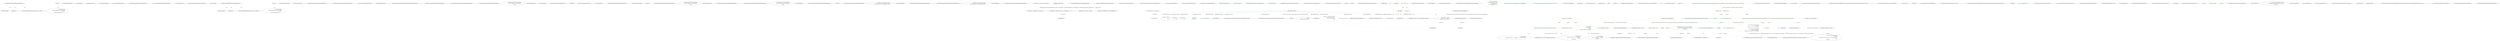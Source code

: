 digraph  {
n0 [cluster="HangFire.Tests.DequeuedJobsWatcherSteps.ItWasCheckedAAgo(string)", label="Entry HangFire.Tests.DequeuedJobsWatcherSteps.ItWasCheckedAAgo(string)", span="13-13"];
n1 [cluster="HangFire.Tests.DequeuedJobsWatcherSteps.ItWasCheckedAAgo(string)", label="DateTime time", span="15-15"];
n2 [cluster="HangFire.Tests.DequeuedJobsWatcherSteps.ItWasCheckedAAgo(string)", label="timeAgo.Equals(''millisecond'')", span="16-16"];
n4 [cluster="HangFire.Tests.DequeuedJobsWatcherSteps.ItWasCheckedAAgo(string)", label="timeAgo.Equals(''day'')", span="17-17"];
n6 [cluster="HangFire.Tests.DequeuedJobsWatcherSteps.ItWasCheckedAAgo(string)", label="throw new InvalidOperationException(String.Format(''Unknown period '{0}'.'', timeAgo));", span="18-18"];
n7 [cluster="HangFire.Tests.DequeuedJobsWatcherSteps.ItWasCheckedAAgo(string)", label="Redis.Client.SetEntryInHash(\r\n                String.Format(''hangfire:job:{0}'', JobSteps.DefaultJobId),\r\n                ''Checked'',\r\n                JobHelper.ToStringTimestamp(time))", span="20-23"];
n3 [cluster="HangFire.Tests.DequeuedJobsWatcherSteps.ItWasCheckedAAgo(string)", label="time = DateTime.UtcNow.AddMilliseconds(-1)", span="16-16"];
n9 [cluster="string.Equals(string)", label="Entry string.Equals(string)", span="0-0"];
n5 [cluster="HangFire.Tests.DequeuedJobsWatcherSteps.ItWasCheckedAAgo(string)", label="time = DateTime.UtcNow.AddDays(-1)", span="17-17"];
n11 [cluster="System.DateTime.AddDays(double)", label="Entry System.DateTime.AddDays(double)", span="0-0"];
n10 [cluster="System.DateTime.AddMilliseconds(double)", label="Entry System.DateTime.AddMilliseconds(double)", span="0-0"];
n8 [cluster="HangFire.Tests.DequeuedJobsWatcherSteps.ItWasCheckedAAgo(string)", label="Exit HangFire.Tests.DequeuedJobsWatcherSteps.ItWasCheckedAAgo(string)", span="13-13"];
n12 [cluster="System.InvalidOperationException.InvalidOperationException(string)", label="Entry System.InvalidOperationException.InvalidOperationException(string)", span="0-0"];
n13 [cluster="string.Format(string, object)", label="Entry string.Format(string, object)", span="0-0"];
n14 [cluster="HangFire.Common.JobHelper.ToStringTimestamp(System.DateTime)", label="Entry HangFire.Common.JobHelper.ToStringTimestamp(System.DateTime)", span="46-46"];
n15 [cluster="Unk.SetEntryInHash", label="Entry Unk.SetEntryInHash", span=""];
n16 [cluster="HangFire.Tests.DequeuedJobsWatcherSteps.GivenItWasFetchedAAgo(string)", label="Entry HangFire.Tests.DequeuedJobsWatcherSteps.GivenItWasFetchedAAgo(string)", span="27-27"];
n17 [cluster="HangFire.Tests.DequeuedJobsWatcherSteps.GivenItWasFetchedAAgo(string)", label="DateTime time", span="29-29"];
n18 [cluster="HangFire.Tests.DequeuedJobsWatcherSteps.GivenItWasFetchedAAgo(string)", label="timeAgo.Equals(''millisecond'')", span="30-30"];
n20 [cluster="HangFire.Tests.DequeuedJobsWatcherSteps.GivenItWasFetchedAAgo(string)", label="timeAgo.Equals(''day'')", span="31-31"];
n22 [cluster="HangFire.Tests.DequeuedJobsWatcherSteps.GivenItWasFetchedAAgo(string)", label="throw new InvalidOperationException(String.Format(''Unknown period '{0}'.'', timeAgo));", span="32-32"];
n23 [cluster="HangFire.Tests.DequeuedJobsWatcherSteps.GivenItWasFetchedAAgo(string)", label="Redis.Client.SetEntryInHash(\r\n                String.Format(''hangfire:job:{0}'', JobSteps.DefaultJobId),\r\n                ''Fetched'',\r\n                JobHelper.ToStringTimestamp(time))", span="34-37"];
n19 [cluster="HangFire.Tests.DequeuedJobsWatcherSteps.GivenItWasFetchedAAgo(string)", label="time = DateTime.UtcNow.AddMilliseconds(-1)", span="30-30"];
n21 [cluster="HangFire.Tests.DequeuedJobsWatcherSteps.GivenItWasFetchedAAgo(string)", label="time = DateTime.UtcNow.AddDays(-1)", span="31-31"];
n24 [cluster="HangFire.Tests.DequeuedJobsWatcherSteps.GivenItWasFetchedAAgo(string)", label="Exit HangFire.Tests.DequeuedJobsWatcherSteps.GivenItWasFetchedAAgo(string)", span="27-27"];
n25 [cluster="HangFire.Tests.DequeuedJobsWatcherSteps.WhenTimedOutJobsHandlerRuns()", label="Entry HangFire.Tests.DequeuedJobsWatcherSteps.WhenTimedOutJobsHandlerRuns()", span="41-41"];
n26 [cluster="HangFire.Tests.DequeuedJobsWatcherSteps.WhenTimedOutJobsHandlerRuns()", label="var watcher = new DequeuedJobsWatcher(Redis.Storage)", span="43-43"];
n27 [cluster="HangFire.Tests.DequeuedJobsWatcherSteps.WhenTimedOutJobsHandlerRuns()", label="watcher.FindAndRequeueTimedOutJobs()", span="44-44"];
n29 [cluster="HangFire.Redis.Components.DequeuedJobsWatcher.DequeuedJobsWatcher(HangFire.Redis.RedisStorage)", label="Entry HangFire.Redis.Components.DequeuedJobsWatcher.DequeuedJobsWatcher(HangFire.Redis.RedisStorage)", span="39-39"];
n28 [cluster="HangFire.Tests.DequeuedJobsWatcherSteps.WhenTimedOutJobsHandlerRuns()", label="Exit HangFire.Tests.DequeuedJobsWatcherSteps.WhenTimedOutJobsHandlerRuns()", span="41-41"];
n30 [cluster="HangFire.Redis.Components.DequeuedJobsWatcher.FindAndRequeueTimedOutJobs()", label="Entry HangFire.Redis.Components.DequeuedJobsWatcher.FindAndRequeueTimedOutJobs()", span="44-44"];
n31 [cluster="HangFire.Tests.DequeuedJobsWatcherSteps.ThenItMarksTheJobAsChecked()", label="Entry HangFire.Tests.DequeuedJobsWatcherSteps.ThenItMarksTheJobAsChecked()", span="48-48"];
n32 [cluster="HangFire.Tests.DequeuedJobsWatcherSteps.ThenItMarksTheJobAsChecked()", label="var checkedTimestamp = Redis.Client.GetValueFromHash(\r\n                String.Format(''hangfire:job:{0}'', JobSteps.DefaultJobId),\r\n                ''Checked'')", span="50-52"];
n33 [cluster="HangFire.Tests.DequeuedJobsWatcherSteps.ThenItMarksTheJobAsChecked()", label="Assert.IsNotNull(checkedTimestamp)", span="54-54"];
n37 [cluster="Unk.GetValueFromHash", label="Entry Unk.GetValueFromHash", span=""];
n34 [cluster="HangFire.Tests.DequeuedJobsWatcherSteps.ThenItMarksTheJobAsChecked()", label="var date = JobHelper.FromStringTimestamp(checkedTimestamp)", span="55-55"];
n38 [cluster="Unk.IsNotNull", label="Entry Unk.IsNotNull", span=""];
n35 [cluster="HangFire.Tests.DequeuedJobsWatcherSteps.ThenItMarksTheJobAsChecked()", label="Assert.IsTrue(date > DateTime.UtcNow.AddMinutes(-1))", span="57-57"];
n39 [cluster="Unk.FromStringTimestamp", label="Entry Unk.FromStringTimestamp", span=""];
n36 [cluster="HangFire.Tests.DequeuedJobsWatcherSteps.ThenItMarksTheJobAsChecked()", label="Exit HangFire.Tests.DequeuedJobsWatcherSteps.ThenItMarksTheJobAsChecked()", span="48-48"];
n40 [cluster="System.DateTime.AddMinutes(double)", label="Entry System.DateTime.AddMinutes(double)", span="0-0"];
n41 [cluster="Unk.IsTrue", label="Entry Unk.IsTrue", span=""];
n42 [cluster="HangFire.Tests.DequeuedJobsWatcherSteps.ThenTheJobHasTheCheckedFlagSet()", label="Entry HangFire.Tests.DequeuedJobsWatcherSteps.ThenTheJobHasTheCheckedFlagSet()", span="61-61"];
n43 [cluster="HangFire.Tests.DequeuedJobsWatcherSteps.ThenTheJobHasTheCheckedFlagSet()", label="var checkedTimestamp = Redis.Client.GetValueFromHash(\r\n                String.Format(''hangfire:job:{0}'', JobSteps.DefaultJobId),\r\n                ''Checked'')", span="63-65"];
n44 [cluster="HangFire.Tests.DequeuedJobsWatcherSteps.ThenTheJobHasTheCheckedFlagSet()", label="Assert.IsNotNull(checkedTimestamp)", span="67-67"];
n45 [cluster="HangFire.Tests.DequeuedJobsWatcherSteps.ThenTheJobHasTheCheckedFlagSet()", label="Exit HangFire.Tests.DequeuedJobsWatcherSteps.ThenTheJobHasTheCheckedFlagSet()", span="61-61"];
n46 [cluster="HangFire.Tests.DequeuedJobsWatcherSteps.ThenTheJobDoesNotHaveTheCheckedFlagSet()", label="Entry HangFire.Tests.DequeuedJobsWatcherSteps.ThenTheJobDoesNotHaveTheCheckedFlagSet()", span="71-71"];
n47 [cluster="HangFire.Tests.DequeuedJobsWatcherSteps.ThenTheJobDoesNotHaveTheCheckedFlagSet()", label="var checkedTimestamp = Redis.Client.GetValueFromHash(\r\n                String.Format(''hangfire:job:{0}'', JobSteps.DefaultJobId),\r\n                ''Checked'')", span="73-75"];
n48 [cluster="HangFire.Tests.DequeuedJobsWatcherSteps.ThenTheJobDoesNotHaveTheCheckedFlagSet()", label="Assert.IsNull(checkedTimestamp)", span="77-77"];
n49 [cluster="HangFire.Tests.DequeuedJobsWatcherSteps.ThenTheJobDoesNotHaveTheCheckedFlagSet()", label="Exit HangFire.Tests.DequeuedJobsWatcherSteps.ThenTheJobDoesNotHaveTheCheckedFlagSet()", span="71-71"];
n50 [cluster="Unk.IsNull", label="Entry Unk.IsNull", span=""];
n51 [cluster="HangFire.Tests.DequeuedJobsWatcherSteps.ThenTheJobHasTheFetchedFlagSet()", label="Entry HangFire.Tests.DequeuedJobsWatcherSteps.ThenTheJobHasTheFetchedFlagSet()", span="81-81"];
n52 [cluster="HangFire.Tests.DequeuedJobsWatcherSteps.ThenTheJobHasTheFetchedFlagSet()", label="var fetchedTimestamp = Redis.Client.GetValueFromHash(\r\n                String.Format(''hangfire:job:{0}'', JobSteps.DefaultJobId), ''Fetched'')", span="83-84"];
n53 [cluster="HangFire.Tests.DequeuedJobsWatcherSteps.ThenTheJobHasTheFetchedFlagSet()", label="Assert.IsNotNull(fetchedTimestamp)", span="86-86"];
n54 [cluster="HangFire.Tests.DequeuedJobsWatcherSteps.ThenTheJobHasTheFetchedFlagSet()", label="Exit HangFire.Tests.DequeuedJobsWatcherSteps.ThenTheJobHasTheFetchedFlagSet()", span="81-81"];
n55 [cluster="HangFire.Tests.DequeuedJobsWatcherSteps.ThenTheJobDoesNotHaveTheFetchedFlagSet()", label="Entry HangFire.Tests.DequeuedJobsWatcherSteps.ThenTheJobDoesNotHaveTheFetchedFlagSet()", span="90-90"];
n56 [cluster="HangFire.Tests.DequeuedJobsWatcherSteps.ThenTheJobDoesNotHaveTheFetchedFlagSet()", label="var fetchedTimestamp = Redis.Client.GetValueFromHash(\r\n                String.Format(''hangfire:job:{0}'', JobSteps.DefaultJobId), ''Fetched'')", span="92-93"];
n57 [cluster="HangFire.Tests.DequeuedJobsWatcherSteps.ThenTheJobDoesNotHaveTheFetchedFlagSet()", label="Assert.IsNull(fetchedTimestamp)", span="95-95"];
n58 [cluster="HangFire.Tests.DequeuedJobsWatcherSteps.ThenTheJobDoesNotHaveTheFetchedFlagSet()", label="Exit HangFire.Tests.DequeuedJobsWatcherSteps.ThenTheJobDoesNotHaveTheFetchedFlagSet()", span="90-90"];
d4 [cluster="Hangfire.BackgroundJobServerOptions.BackgroundJobServerOptions()", color=green, community=0, label="SchedulePollingInterval = DelayedJobScheduler.DefaultPollingDelay", prediction=0, span="39-39"];
d25 [label="Hangfire.BackgroundJobServerOptions", span=""];
d3 [cluster="Hangfire.BackgroundJobServerOptions.BackgroundJobServerOptions()", label="ShutdownTimeout = BackgroundProcessingServer.DefaultShutdownTimeout", span="38-38"];
d5 [cluster="Hangfire.BackgroundJobServerOptions.BackgroundJobServerOptions()", label="HeartbeatInterval = ServerHeartbeat.DefaultHeartbeatInterval", span="40-40"];
d1 [cluster="Hangfire.BackgroundJobServerOptions.BackgroundJobServerOptions()", label="WorkerCount = Math.Min(Environment.ProcessorCount * 5, MaxDefaultWorkerCount)", span="36-36"];
d2 [cluster="Hangfire.BackgroundJobServerOptions.BackgroundJobServerOptions()", label="Queues = new[] { EnqueuedState.DefaultQueue }", span="37-37"];
d6 [cluster="Hangfire.BackgroundJobServerOptions.BackgroundJobServerOptions()", label="ServerTimeout = ServerWatchdog.DefaultServerTimeout", span="41-41"];
d7 [cluster="Hangfire.BackgroundJobServerOptions.BackgroundJobServerOptions()", label="ServerCheckInterval = ServerWatchdog.DefaultCheckInterval", span="42-42"];
d8 [cluster="Hangfire.BackgroundJobServerOptions.BackgroundJobServerOptions()", label="FilterProvider = JobFilterProviders.Providers", span="44-44"];
d9 [cluster="Hangfire.BackgroundJobServerOptions.BackgroundJobServerOptions()", label="Activator = JobActivator.Current", span="45-45"];
d14 [cluster="Hangfire.BackgroundJobServerOptions.WriteToLog(Hangfire.Logging.ILog)", label="logger.InfoFormat(''    Worker count: {0}.'', WorkerCount)", span="89-89"];
d15 [cluster="Hangfire.BackgroundJobServerOptions.WriteToLog(Hangfire.Logging.ILog)", label="logger.InfoFormat(''    Listening queues: {0}.'', String.Join('', '', Queues.Select(x => ''''' + x + ''''')))", span="90-90"];
d16 [cluster="Hangfire.BackgroundJobServerOptions.WriteToLog(Hangfire.Logging.ILog)", label="logger.InfoFormat(''    Shutdown timeout: {0}.'', ShutdownTimeout)", span="91-91"];
d17 [cluster="Hangfire.BackgroundJobServerOptions.WriteToLog(Hangfire.Logging.ILog)", label="logger.InfoFormat(''    Schedule polling interval: {0}.'', SchedulePollingInterval)", span="92-92"];
d0 [cluster="Hangfire.BackgroundJobServerOptions.BackgroundJobServerOptions()", label="Entry Hangfire.BackgroundJobServerOptions.BackgroundJobServerOptions()", span="34-34"];
d11 [cluster="System.Math.Min(int, int)", label="Entry System.Math.Min(int, int)", span="0-0"];
d10 [cluster="Hangfire.BackgroundJobServerOptions.BackgroundJobServerOptions()", label="Exit Hangfire.BackgroundJobServerOptions.BackgroundJobServerOptions()", span="34-34"];
d12 [cluster="Hangfire.BackgroundJobServerOptions.WriteToLog(Hangfire.Logging.ILog)", label="Entry Hangfire.BackgroundJobServerOptions.WriteToLog(Hangfire.Logging.ILog)", span="86-86"];
d13 [cluster="Hangfire.BackgroundJobServerOptions.WriteToLog(Hangfire.Logging.ILog)", label="logger.InfoFormat(''Using the following options for Hangfire Server:'')", span="88-88"];
d19 [cluster="Hangfire.Logging.ILog.InfoFormat(string, params object[])", label="Entry Hangfire.Logging.ILog.InfoFormat(string, params object[])", span="210-210"];
d20 [cluster="Unk.Select", label="Entry Unk.Select", span=""];
d21 [cluster="Unk.Join", label="Entry Unk.Join", span=""];
d22 [cluster="lambda expression", label="Entry lambda expression", span="90-90"];
d18 [cluster="Hangfire.BackgroundJobServerOptions.WriteToLog(Hangfire.Logging.ILog)", label="Exit Hangfire.BackgroundJobServerOptions.WriteToLog(Hangfire.Logging.ILog)", span="86-86"];
d24 [cluster="lambda expression", label="Exit lambda expression", span="90-90"];
d23 [cluster="lambda expression", label="''''' + x + '''''", span="90-90"];
m0_36 [cluster="Unk.Unapply", file="DelayedJobScheduler.cs", label="Entry Unk.Unapply", span=""];
m0_24 [cluster="HangFire.Web.Pages.ServersPage.Execute()", file="DelayedJobScheduler.cs", label="Write(JobHelper.ToStringTimestamp(server.Heartbeat.Value))", span="198-198"];
m0_18 [cluster="HangFire.Web.Pages.ServersPage.Execute()", file="DelayedJobScheduler.cs", label="Write(JobHelper.ToStringTimestamp(server.StartedAt))", span="167-167"];
m0_8 [cluster="HangFire.Web.Pages.ServersPage.Execute()", color=green, community=0, file="DelayedJobScheduler.cs", label="WriteLiteral(''    <div class=\''alert alert-warning\''>\r\n        There are no active servers. Backg'' +\r\n''round tasks will not be processed.\r\n    </div>\r\n'')", prediction=1, span="97-98"];
m0_31 [cluster="HangFire.Web.RazorPage.WriteLiteral(string)", file="DelayedJobScheduler.cs", label="Entry HangFire.Web.RazorPage.WriteLiteral(string)", span="69-69"];
m0_33 [cluster="HangFire.JobStorage.GetMonitoringApi()", file="DelayedJobScheduler.cs", label="Entry HangFire.JobStorage.GetMonitoringApi()", span="54-54"];
m0_34 [cluster="HangFire.Storage.IMonitoringApi.Servers()", file="DelayedJobScheduler.cs", label="Entry HangFire.Storage.IMonitoringApi.Servers()", span="25-25"];
m0_35 [cluster="string.ToUpperInvariant()", file="DelayedJobScheduler.cs", label="Entry string.ToUpperInvariant()", span="0-0"];
m0_29 [cluster="HangFire.Web.Pages.ServersPage.Execute()", file="DelayedJobScheduler.cs", label="WriteLiteral(''        </tbody>\r\n    </table>\r\n'')", span="233-233"];
m0_7 [cluster="HangFire.Web.Pages.ServersPage.Execute()", color=green, community=0, file="DelayedJobScheduler.cs", label="servers.Count == 0", prediction=2, span="91-91"];
m0_13 [cluster="HangFire.Web.Pages.ServersPage.Execute()", file="DelayedJobScheduler.cs", label="WriteLiteral(''</td>\r\n                    <td>'')", span="142-142"];
m0_14 [cluster="HangFire.Web.Pages.ServersPage.Execute()", file="DelayedJobScheduler.cs", label="Write(server.WorkersCount)", span="147-147"];
m0_15 [cluster="HangFire.Web.Pages.ServersPage.Execute()", file="DelayedJobScheduler.cs", label="WriteLiteral(''</td>\r\n                    <td>'')", span="152-152"];
m0_16 [cluster="HangFire.Web.Pages.ServersPage.Execute()", file="DelayedJobScheduler.cs", label="Write(HtmlHelper.Raw(String.Join('' '', server.Queues.Select(HtmlHelper.QueueLabel))))", span="157-157"];
m0_30 [cluster="HangFire.Web.Pages.ServersPage.Execute()", file="DelayedJobScheduler.cs", label="Exit HangFire.Web.Pages.ServersPage.Execute()", span="57-57"];
m0_5 [cluster="HangFire.Web.Pages.ServersPage.Execute()", color=green, community=0, file="DelayedJobScheduler.cs", label="servers = monitor.Servers()", prediction=2, span="79-79"];
m0_17 [cluster="HangFire.Web.Pages.ServersPage.Execute()", color=green, community=0, file="DelayedJobScheduler.cs", label="WriteLiteral(''</td>\r\n                    <td data-moment=\'''')", prediction=1, span="162-162"];
m0_0 [cluster="HangFire.Redis.Tests.States.ProcessingStateHandlerFacts.ProcessingStateHandlerFacts()", file="DelayedJobScheduler.cs", label="Entry HangFire.Redis.Tests.States.ProcessingStateHandlerFacts.ProcessingStateHandlerFacts()", span="16-16"];
m0_1 [cluster="HangFire.Redis.Tests.States.ProcessingStateHandlerFacts.ProcessingStateHandlerFacts()", color=green, community=0, file="DelayedJobScheduler.cs", label="var job = Job.FromExpression(() => Console.WriteLine())", prediction=1, span="18-18"];
m0_2 [cluster="HangFire.Redis.Tests.States.ProcessingStateHandlerFacts.ProcessingStateHandlerFacts()", color=green, community=0, file="DelayedJobScheduler.cs", label="_context = new ApplyStateContext(\r\n                new Mock<IStorageConnection>().Object,\r\n                new StateContext(JobId, job),\r\n                new ProcessingState(''SomeServer''), \r\n                null)", prediction=6, span="19-23"];
m0_3 [cluster="HangFire.Redis.Tests.States.ProcessingStateHandlerFacts.ProcessingStateHandlerFacts()", color=green, community=0, file="DelayedJobScheduler.cs", label="Exit HangFire.Redis.Tests.States.ProcessingStateHandlerFacts.ProcessingStateHandlerFacts()", prediction=7, span="16-16"];
m0_4 [cluster="HangFire.Common.Job.FromExpression(System.Linq.Expressions.Expression<System.Action>)", color=green, community=0, file="DelayedJobScheduler.cs", label="Entry HangFire.Common.Job.FromExpression(System.Linq.Expressions.Expression<System.Action>)", prediction=8, span="119-119"];
m0_6 [cluster="Mock<IStorageConnection>.cstr", color=green, community=0, file="DelayedJobScheduler.cs", label="Entry Mock<IStorageConnection>.cstr", prediction=1, span=""];
m0_10 [cluster="lambda expression", file="DelayedJobScheduler.cs", label="Console.WriteLine()", span="18-18"];
m0_9 [cluster="lambda expression", color=green, community=0, file="DelayedJobScheduler.cs", label="Entry lambda expression", prediction=1, span="18-18"];
m0_12 [cluster="System.Console.WriteLine()", color=green, community=0, file="DelayedJobScheduler.cs", label="Entry System.Console.WriteLine()", prediction=1, span="0-0"];
m0_11 [cluster="lambda expression", file="DelayedJobScheduler.cs", label="Exit lambda expression", span="18-18"];
m0_19 [cluster="HangFire.Redis.Tests.States.ProcessingStateHandlerFacts.Apply_ShouldAddTheJob_ToTheProcessingSet()", file="DelayedJobScheduler.cs", label="Entry HangFire.Redis.Tests.States.ProcessingStateHandlerFacts.Apply_ShouldAddTheJob_ToTheProcessingSet()", span="34-34"];
m0_20 [cluster="HangFire.Redis.Tests.States.ProcessingStateHandlerFacts.Apply_ShouldAddTheJob_ToTheProcessingSet()", file="DelayedJobScheduler.cs", label="var handler = new ProcessingStateHandler()", span="36-36"];
m0_23 [cluster="HangFire.Redis.Tests.States.ProcessingStateHandlerFacts.Apply_ShouldAddTheJob_ToTheProcessingSet()", file="DelayedJobScheduler.cs", label="Exit HangFire.Redis.Tests.States.ProcessingStateHandlerFacts.Apply_ShouldAddTheJob_ToTheProcessingSet()", span="34-34"];
m0_25 [cluster="Unk.Verify", file="DelayedJobScheduler.cs", label="Entry Unk.Verify", span=""];
m0_26 [cluster="lambda expression", file="DelayedJobScheduler.cs", label="Entry lambda expression", span="39-40"];
m0_27 [cluster="lambda expression", file="DelayedJobScheduler.cs", label="x.AddToSet(\r\n                ''processing'', JobId, It.IsAny<double>())", span="39-40"];
m0_28 [cluster="lambda expression", file="DelayedJobScheduler.cs", label="Exit lambda expression", span="39-40"];
m0_22 [cluster="HangFire.Redis.Tests.States.ProcessingStateHandlerFacts.Apply_ShouldAddTheJob_ToTheProcessingSet()", file="DelayedJobScheduler.cs", label="_transaction.Verify(x => x.AddToSet(\r\n                ''processing'', JobId, It.IsAny<double>()))", span="39-40"];
m0_39 [cluster="lambda expression", file="DelayedJobScheduler.cs", label="Exit lambda expression", span="49-49"];
m0_37 [cluster="Unk.Select", file="DelayedJobScheduler.cs", label="Entry Unk.Select", span=""];
m0_38 [cluster="lambda expression", file="DelayedJobScheduler.cs", label="x.RemoveFromSet(''processing'', JobId)", span="49-49"];
m0_41 [cluster="HangFire.Common.JobHelper.ToStringTimestamp(System.DateTime)", file="DelayedJobScheduler.cs", label="HangFire.Redis.Tests.States.ProcessingStateHandlerFacts", span=""];
m0_40 [cluster="Unk.RemoveFromSet", file="DelayedJobScheduler.cs", label="Entry Unk.RemoveFromSet", span=""];
m0_42 [file="DelayedJobScheduler.cs", label="HangFire.Web.Pages.ServersPage", span=""];
m1_15 [cluster="HangFire.SqlServer.SqlServerDistributedLock.SqlServerDistributedLock(string, SqlConnection)", file="RecurringJobScheduler.cs", label="lockResult < 0", span="66-66"];
m1_31 [cluster="HangFire.SqlServer.SqlServerDistributedLock.Dispose()", file="RecurringJobScheduler.cs", label="_completed = true", span="82-82"];
m1_67 [cluster="Hangfire.Storage.InvocationData.Deserialize()", file="RecurringJobScheduler.cs", label="Entry Hangfire.Storage.InvocationData.Deserialize()", span="44-44"];
m1_82 [cluster="System.Collections.Generic.Dictionary<TKey, TValue>.Add(TKey, TValue)", file="RecurringJobScheduler.cs", label="Entry System.Collections.Generic.Dictionary<TKey, TValue>.Add(TKey, TValue)", span="0-0"];
m1_30 [cluster="HangFire.SqlServer.SqlServerDistributedLock.Dispose()", file="RecurringJobScheduler.cs", label="return;", span="80-80"];
m1_84 [cluster="string.Format(string, object, object)", file="RecurringJobScheduler.cs", label="Entry string.Format(string, object, object)", span="0-0"];
m1_38 [cluster="HangFire.SqlServer.SqlServerDistributedLock.Dispose()", file="RecurringJobScheduler.cs", label="releaseResult < 0", span="96-96"];
m1_39 [cluster="HangFire.SqlServer.SqlServerDistributedLock.Dispose()", file="RecurringJobScheduler.cs", label="throw new SqlServerDistributedLockException(\r\n                    String.Format(\r\n                        ''Could not release a lock on the resource '{0}': Server returned the '{1}' error.'', \r\n                        _resource,\r\n                        releaseResult));", span="98-102"];
m1_40 [cluster="HangFire.SqlServer.SqlServerDistributedLock.Dispose()", file="RecurringJobScheduler.cs", label="Exit HangFire.SqlServer.SqlServerDistributedLock.Dispose()", span="78-78"];
m1_76 [cluster="Hangfire.States.EnqueuedState.EnqueuedState()", file="RecurringJobScheduler.cs", label="Entry Hangfire.States.EnqueuedState.EnqueuedState()", span="87-87"];
m1_71 [cluster="Unk._instantFactory", file="RecurringJobScheduler.cs", label="Entry Unk._instantFactory", span=""];
m1_74 [cluster="Hangfire.Server.IScheduleInstant.GetNextInstants(System.DateTime?)", file="RecurringJobScheduler.cs", label="Entry Hangfire.Server.IScheduleInstant.GetNextInstants(System.DateTime?)", span="25-25"];
m1_83 [cluster="Hangfire.Storage.IStorageConnection.SetRangeInHash(string, System.Collections.Generic.IEnumerable<System.Collections.Generic.KeyValuePair<string, string>>)", file="RecurringJobScheduler.cs", label="Entry Hangfire.Storage.IStorageConnection.SetRangeInHash(string, System.Collections.Generic.IEnumerable<System.Collections.Generic.KeyValuePair<string, string>>)", span="61-61"];
m1_41 [cluster="object.GetType()", file="RecurringJobScheduler.cs", label="HangFire.SqlServer.SqlServerDistributedLock", span=""];
m1_69 [cluster="System.Collections.Generic.Dictionary<TKey, TValue>.ContainsKey(TKey)", file="RecurringJobScheduler.cs", label="Entry System.Collections.Generic.Dictionary<TKey, TValue>.ContainsKey(TKey)", span="0-0"];
m1_0 [cluster="HangFire.SqlServer.SqlServerDistributedLock.SqlServerDistributedLock(string, SqlConnection)", file="RecurringJobScheduler.cs", label="Entry HangFire.SqlServer.SqlServerDistributedLock.SqlServerDistributedLock(string, SqlConnection)", span="44-44"];
m1_1 [cluster="HangFire.SqlServer.SqlServerDistributedLock.SqlServerDistributedLock(string, SqlConnection)", color=green, community=0, file="RecurringJobScheduler.cs", label="String.IsNullOrEmpty(resource)", prediction=12, span="46-46"];
m1_23 [cluster="Hangfire.Server.RecurringJobScheduler.Execute(Hangfire.Server.BackgroundProcessContext)", file="RecurringJobScheduler.cs", label="recurringJob == null", span="76-76"];
m1_36 [cluster="HangFire.SqlServer.SqlServerDistributedLock.Dispose()", color=green, community=0, file="RecurringJobScheduler.cs", label="_connection.Execute(\r\n                @''sp_releaseapplock'',\r\n                parameters,\r\n                commandType: CommandType.StoredProcedure)", prediction=13, span="89-92"];
m1_70 [cluster="System.TimeZoneInfo.FindSystemTimeZoneById(string)", file="RecurringJobScheduler.cs", label="Entry System.TimeZoneInfo.FindSystemTimeZoneById(string)", span="0-0"];
m1_75 [cluster="System.Collections.Generic.IEnumerable<TSource>.Any<TSource>()", file="RecurringJobScheduler.cs", label="Entry System.Collections.Generic.IEnumerable<TSource>.Any<TSource>()", span="0-0"];
m1_78 [cluster="Hangfire.Client.CreateContext.CreateContext(Hangfire.JobStorage, Hangfire.Storage.IStorageConnection, Hangfire.Common.Job, Hangfire.States.IState)", file="RecurringJobScheduler.cs", label="Entry Hangfire.Client.CreateContext.CreateContext(Hangfire.JobStorage, Hangfire.Storage.IStorageConnection, Hangfire.Common.Job, Hangfire.States.IState)", span="37-37"];
m1_68 [cluster="Unk.Parse", file="RecurringJobScheduler.cs", label="Entry Unk.Parse", span=""];
m1_29 [cluster="HangFire.SqlServer.SqlServerDistributedLock.Dispose()", file="RecurringJobScheduler.cs", label=_completed, span="80-80"];
m1_2 [cluster="HangFire.SqlServer.SqlServerDistributedLock.SqlServerDistributedLock(string, SqlConnection)", color=green, community=0, file="RecurringJobScheduler.cs", label="throw new ArgumentNullException(''resource'');", prediction=14, span="46-46"];
m1_3 [cluster="HangFire.SqlServer.SqlServerDistributedLock.SqlServerDistributedLock(string, SqlConnection)", color=green, community=0, file="RecurringJobScheduler.cs", label="connection == null", prediction=13, span="47-47"];
m1_20 [cluster="Hangfire.Server.RecurringJobScheduler.Execute(Hangfire.Server.BackgroundProcessContext)", file="RecurringJobScheduler.cs", label="var recurringJobIds = connection.GetAllItemsFromSet(''recurring-jobs'')", span="69-69"];
m1_21 [cluster="Hangfire.Server.RecurringJobScheduler.Execute(Hangfire.Server.BackgroundProcessContext)", file="RecurringJobScheduler.cs", label=recurringJobIds, span="71-71"];
m1_73 [cluster="System.Collections.Generic.Dictionary<TKey, TValue>.Dictionary()", file="RecurringJobScheduler.cs", label="Entry System.Collections.Generic.Dictionary<TKey, TValue>.Dictionary()", span="0-0"];
m1_81 [cluster="Hangfire.Common.JobHelper.SerializeDateTime(System.DateTime)", file="RecurringJobScheduler.cs", label="Entry Hangfire.Common.JobHelper.SerializeDateTime(System.DateTime)", span="68-68"];
m1_66 [cluster="Hangfire.Common.JobHelper.FromJson<T>(string)", file="RecurringJobScheduler.cs", label="Entry Hangfire.Common.JobHelper.FromJson<T>(string)", span="39-39"];
m1_77 [cluster="string.IsNullOrEmpty(string)", file="RecurringJobScheduler.cs", label="Entry string.IsNullOrEmpty(string)", span="0-0"];
m1_72 [cluster="Hangfire.Common.JobHelper.DeserializeDateTime(string)", file="RecurringJobScheduler.cs", label="Entry Hangfire.Common.JobHelper.DeserializeDateTime(string)", span="73-73"];
m1_24 [cluster="Hangfire.Server.RecurringJobScheduler.Execute(Hangfire.Server.BackgroundProcessContext)", file="RecurringJobScheduler.cs", label="TryScheduleJob(context.Storage, connection, recurringJobId, recurringJob)", span="83-83"];
m1_16 [cluster="HangFire.SqlServer.SqlServerDistributedLock.SqlServerDistributedLock(string, SqlConnection)", color=green, community=0, file="RecurringJobScheduler.cs", label="throw new SqlServerDistributedLockException(\r\n                    String.Format(\r\n                    ''Could not place a lock on the resource '{0}': {1}.'',\r\n                    _resource,\r\n                    LockErrorMessages.ContainsKey(lockResult) \r\n                        ? LockErrorMessages[lockResult]\r\n                        : String.Format(''Server returned the '{0}' error.'', lockResult)));", prediction=13, span="68-74"];
m1_17 [cluster="HangFire.SqlServer.SqlServerDistributedLock.SqlServerDistributedLock(string, SqlConnection)", file="RecurringJobScheduler.cs", label="Exit HangFire.SqlServer.SqlServerDistributedLock.SqlServerDistributedLock(string, SqlConnection)", span="44-44"];
m1_18 [cluster="Hangfire.Server.RecurringJobScheduler.Execute(Hangfire.Server.BackgroundProcessContext)", file="RecurringJobScheduler.cs", label="var connection = context.Storage.GetConnection()", span="66-66"];
m1_27 [cluster="Hangfire.Server.RecurringJobScheduler.Execute(Hangfire.Server.BackgroundProcessContext)", file="RecurringJobScheduler.cs", label="_throttler.Delay(context.CancellationToken)", span="95-95"];
m1_19 [cluster="Hangfire.Server.RecurringJobScheduler.Execute(Hangfire.Server.BackgroundProcessContext)", file="RecurringJobScheduler.cs", label="connection.AcquireDistributedLock(''recurring-jobs:lock'', LockTimeout)", span="67-67"];
m1_22 [cluster="Unk.Execute", file="RecurringJobScheduler.cs", label="Entry Unk.Execute", span=""];
m1_26 [cluster="Unk.Format", file="RecurringJobScheduler.cs", label="Entry Unk.Format", span=""];
m1_25 [cluster="Unk.ContainsKey", file="RecurringJobScheduler.cs", label="Entry Unk.ContainsKey", span=""];
m1_28 [cluster="HangFire.SqlServer.SqlServerDistributedLock.Dispose()", file="RecurringJobScheduler.cs", label="Entry HangFire.SqlServer.SqlServerDistributedLock.Dispose()", span="78-78"];
m1_37 [cluster="HangFire.SqlServer.SqlServerDistributedLock.Dispose()", file="RecurringJobScheduler.cs", label="var releaseResult = parameters.Get<int>(''@Result'')", span="94-94"];
m1_4 [cluster="Hangfire.Server.RecurringJobScheduler.RecurringJobScheduler(Hangfire.Client.IBackgroundJobFactory, System.Func<CrontabSchedule, System.TimeZoneInfo, Hangfire.Server.IScheduleInstant>, Hangfire.Server.IThrottler)", color=green, community=0, file="RecurringJobScheduler.cs", label="Entry Hangfire.Server.RecurringJobScheduler.RecurringJobScheduler(Hangfire.Client.IBackgroundJobFactory, System.Func<CrontabSchedule, System.TimeZoneInfo, Hangfire.Server.IScheduleInstant>, Hangfire.Server.IThrottler)", prediction=13, span="48-48"];
m1_5 [cluster="Hangfire.Server.RecurringJobScheduler.RecurringJobScheduler(Hangfire.Client.IBackgroundJobFactory, System.Func<CrontabSchedule, System.TimeZoneInfo, Hangfire.Server.IScheduleInstant>, Hangfire.Server.IThrottler)", color=green, community=0, file="RecurringJobScheduler.cs", label="factory == null", prediction=13, span="53-53"];
m1_6 [cluster="Hangfire.Server.RecurringJobScheduler.RecurringJobScheduler(Hangfire.Client.IBackgroundJobFactory, System.Func<CrontabSchedule, System.TimeZoneInfo, Hangfire.Server.IScheduleInstant>, Hangfire.Server.IThrottler)", color=green, community=0, file="RecurringJobScheduler.cs", label="throw new ArgumentNullException(''factory'');", prediction=13, span="53-53"];
m1_7 [cluster="Hangfire.Server.RecurringJobScheduler.RecurringJobScheduler(Hangfire.Client.IBackgroundJobFactory, System.Func<CrontabSchedule, System.TimeZoneInfo, Hangfire.Server.IScheduleInstant>, Hangfire.Server.IThrottler)", color=green, community=0, file="RecurringJobScheduler.cs", label="instantFactory == null", prediction=13, span="54-54"];
m1_13 [cluster="Hangfire.Server.RecurringJobScheduler.RecurringJobScheduler(Hangfire.Client.IBackgroundJobFactory, System.Func<CrontabSchedule, System.TimeZoneInfo, Hangfire.Server.IScheduleInstant>, Hangfire.Server.IThrottler)", color=green, community=0, file="RecurringJobScheduler.cs", label="_throttler = throttler", prediction=21, span="59-59"];
m1_12 [cluster="Hangfire.Server.RecurringJobScheduler.RecurringJobScheduler(Hangfire.Client.IBackgroundJobFactory, System.Func<CrontabSchedule, System.TimeZoneInfo, Hangfire.Server.IScheduleInstant>, Hangfire.Server.IThrottler)", color=green, community=0, file="RecurringJobScheduler.cs", label="_instantFactory = instantFactory", prediction=22, span="58-58"];
m1_14 [cluster="Hangfire.Server.RecurringJobScheduler.RecurringJobScheduler(Hangfire.Client.IBackgroundJobFactory, System.Func<CrontabSchedule, System.TimeZoneInfo, Hangfire.Server.IScheduleInstant>, Hangfire.Server.IThrottler)", color=green, community=0, file="RecurringJobScheduler.cs", label="Exit Hangfire.Server.RecurringJobScheduler.RecurringJobScheduler(Hangfire.Client.IBackgroundJobFactory, System.Func<CrontabSchedule, System.TimeZoneInfo, Hangfire.Server.IScheduleInstant>, Hangfire.Server.IThrottler)", prediction=13, span="48-48"];
m1_8 [cluster="Hangfire.Server.RecurringJobScheduler.RecurringJobScheduler(Hangfire.Client.IBackgroundJobFactory, System.Func<CrontabSchedule, System.TimeZoneInfo, Hangfire.Server.IScheduleInstant>, Hangfire.Server.IThrottler)", color=green, community=0, file="RecurringJobScheduler.cs", label="throw new ArgumentNullException(''instantFactory'');", prediction=13, span="54-54"];
m1_9 [cluster="Hangfire.Server.RecurringJobScheduler.RecurringJobScheduler(Hangfire.Client.IBackgroundJobFactory, System.Func<CrontabSchedule, System.TimeZoneInfo, Hangfire.Server.IScheduleInstant>, Hangfire.Server.IThrottler)", color=green, community=0, file="RecurringJobScheduler.cs", label="throttler == null", prediction=13, span="55-55"];
m1_10 [cluster="Hangfire.Server.RecurringJobScheduler.RecurringJobScheduler(Hangfire.Client.IBackgroundJobFactory, System.Func<CrontabSchedule, System.TimeZoneInfo, Hangfire.Server.IScheduleInstant>, Hangfire.Server.IThrottler)", color=green, community=0, file="RecurringJobScheduler.cs", label="throw new ArgumentNullException(''throttler'');", prediction=13, span="55-55"];
m1_11 [cluster="Hangfire.Server.RecurringJobScheduler.RecurringJobScheduler(Hangfire.Client.IBackgroundJobFactory, System.Func<CrontabSchedule, System.TimeZoneInfo, Hangfire.Server.IScheduleInstant>, Hangfire.Server.IThrottler)", color=green, community=0, file="RecurringJobScheduler.cs", label="_factory = factory", prediction=27, span="57-57"];
m1_32 [cluster="HangFire.SqlServer.SqlServerDistributedLock.Dispose()", color=green, community=0, file="RecurringJobScheduler.cs", label="var parameters = new DynamicParameters()", prediction=13, span="84-84"];
m1_35 [cluster="HangFire.SqlServer.SqlServerDistributedLock.Dispose()", color=green, community=0, file="RecurringJobScheduler.cs", label="parameters.Add(''@Result'', dbType: DbType.Int32, direction: ParameterDirection.ReturnValue)", prediction=13, span="87-87"];
m1_42 [cluster="Hangfire.Server.RecurringJobScheduler.TryScheduleJob(Hangfire.JobStorage, Hangfire.Storage.IStorageConnection, string, System.Collections.Generic.Dictionary<string, string>)", file="RecurringJobScheduler.cs", label="var serializedJob = JobHelper.FromJson<InvocationData>(recurringJob[''Job''])", span="110-110"];
m1_44 [cluster="Hangfire.Server.RecurringJobScheduler.TryScheduleJob(Hangfire.JobStorage, Hangfire.Storage.IStorageConnection, string, System.Collections.Generic.Dictionary<string, string>)", file="RecurringJobScheduler.cs", label="var cron = recurringJob[''Cron'']", span="112-112"];
m1_46 [cluster="Hangfire.Server.RecurringJobScheduler.TryScheduleJob(Hangfire.JobStorage, Hangfire.Storage.IStorageConnection, string, System.Collections.Generic.Dictionary<string, string>)", file="RecurringJobScheduler.cs", label="var timeZone = recurringJob.ContainsKey(''TimeZoneId'')\r\n                    ? TimeZoneInfo.FindSystemTimeZoneById(recurringJob[''TimeZoneId''])\r\n                    : TimeZoneInfo.Utc", span="117-119"];
m1_48 [cluster="Hangfire.Server.RecurringJobScheduler.TryScheduleJob(Hangfire.JobStorage, Hangfire.Storage.IStorageConnection, string, System.Collections.Generic.Dictionary<string, string>)", file="RecurringJobScheduler.cs", label="var lastExecutionTime = recurringJob.ContainsKey(''LastExecution'')\r\n                    ? JobHelper.DeserializeDateTime(recurringJob[''LastExecution''])\r\n                    : (DateTime?)null", span="123-125"];
m1_52 [cluster="Hangfire.Server.RecurringJobScheduler.TryScheduleJob(Hangfire.JobStorage, Hangfire.Storage.IStorageConnection, string, System.Collections.Generic.Dictionary<string, string>)", file="RecurringJobScheduler.cs", label="recurringJob.ContainsKey(''Queue'') && !String.IsNullOrEmpty(recurringJob[''Queue''])", span="132-132"];
m1_53 [cluster="Hangfire.Server.RecurringJobScheduler.TryScheduleJob(Hangfire.JobStorage, Hangfire.Storage.IStorageConnection, string, System.Collections.Generic.Dictionary<string, string>)", file="RecurringJobScheduler.cs", label="state.Queue = recurringJob[''Queue'']", span="134-134"];
m1_58 [cluster="Hangfire.Server.RecurringJobScheduler.TryScheduleJob(Hangfire.JobStorage, Hangfire.Storage.IStorageConnection, string, System.Collections.Generic.Dictionary<string, string>)", file="RecurringJobScheduler.cs", label="Logger.DebugFormat(\r\n                            ''Recurring job '{0}' execution at '{1}' has been canceled.'',\r\n                            recurringJobId,\r\n                            instant.NowInstant)", span="143-146"];
m1_62 [cluster="Hangfire.Server.RecurringJobScheduler.TryScheduleJob(Hangfire.JobStorage, Hangfire.Storage.IStorageConnection, string, System.Collections.Generic.Dictionary<string, string>)", file="RecurringJobScheduler.cs", label="connection.SetRangeInHash(\r\n                    String.Format(''recurring-job:{0}'', recurringJobId),\r\n                    changedFields)", span="155-157"];
m1_64 [cluster="Hangfire.Server.RecurringJobScheduler.TryScheduleJob(Hangfire.JobStorage, Hangfire.Storage.IStorageConnection, string, System.Collections.Generic.Dictionary<string, string>)", file="RecurringJobScheduler.cs", label="Logger.ErrorException(\r\n                    String.Format(''Recurring job '{0}' was not triggered: {1}.'', recurringJobId, ex.Message),\r\n                    ex)", span="161-163"];
m1_43 [cluster="Hangfire.Server.RecurringJobScheduler.TryScheduleJob(Hangfire.JobStorage, Hangfire.Storage.IStorageConnection, string, System.Collections.Generic.Dictionary<string, string>)", file="RecurringJobScheduler.cs", label="var job = serializedJob.Deserialize()", span="111-111"];
m1_45 [cluster="Hangfire.Server.RecurringJobScheduler.TryScheduleJob(Hangfire.JobStorage, Hangfire.Storage.IStorageConnection, string, System.Collections.Generic.Dictionary<string, string>)", file="RecurringJobScheduler.cs", label="var cronSchedule = CrontabSchedule.Parse(cron)", span="113-113"];
m1_47 [cluster="Hangfire.Server.RecurringJobScheduler.TryScheduleJob(Hangfire.JobStorage, Hangfire.Storage.IStorageConnection, string, System.Collections.Generic.Dictionary<string, string>)", file="RecurringJobScheduler.cs", label="var instant = _instantFactory(cronSchedule, timeZone)", span="121-121"];
m1_50 [cluster="Hangfire.Server.RecurringJobScheduler.TryScheduleJob(Hangfire.JobStorage, Hangfire.Storage.IStorageConnection, string, System.Collections.Generic.Dictionary<string, string>)", file="RecurringJobScheduler.cs", label="instant.GetNextInstants(lastExecutionTime).Any()", span="129-129"];
m1_59 [cluster="Hangfire.Server.RecurringJobScheduler.TryScheduleJob(Hangfire.JobStorage, Hangfire.Storage.IStorageConnection, string, System.Collections.Generic.Dictionary<string, string>)", file="RecurringJobScheduler.cs", label="changedFields.Add(''LastExecution'', JobHelper.SerializeDateTime(instant.NowInstant))", span="149-149"];
m1_61 [cluster="Hangfire.Server.RecurringJobScheduler.TryScheduleJob(Hangfire.JobStorage, Hangfire.Storage.IStorageConnection, string, System.Collections.Generic.Dictionary<string, string>)", file="RecurringJobScheduler.cs", label="changedFields.Add(''NextExecution'', JobHelper.SerializeDateTime(instant.NextInstant))", span="153-153"];
m1_49 [cluster="Hangfire.Server.RecurringJobScheduler.TryScheduleJob(Hangfire.JobStorage, Hangfire.Storage.IStorageConnection, string, System.Collections.Generic.Dictionary<string, string>)", file="RecurringJobScheduler.cs", label="var changedFields = new Dictionary<string, string>()", span="127-127"];
m1_60 [cluster="Hangfire.Server.RecurringJobScheduler.TryScheduleJob(Hangfire.JobStorage, Hangfire.Storage.IStorageConnection, string, System.Collections.Generic.Dictionary<string, string>)", file="RecurringJobScheduler.cs", label="changedFields.Add(''LastJobId'', jobId ?? String.Empty)", span="150-150"];
m1_51 [cluster="Hangfire.Server.RecurringJobScheduler.TryScheduleJob(Hangfire.JobStorage, Hangfire.Storage.IStorageConnection, string, System.Collections.Generic.Dictionary<string, string>)", file="RecurringJobScheduler.cs", label="var state = new EnqueuedState { Reason = ''Triggered by recurring job scheduler'' }", span="131-131"];
m1_56 [cluster="Hangfire.Server.RecurringJobScheduler.TryScheduleJob(Hangfire.JobStorage, Hangfire.Storage.IStorageConnection, string, System.Collections.Generic.Dictionary<string, string>)", file="RecurringJobScheduler.cs", label="var jobId = backgroundJob != null ? backgroundJob.Id : null", span="139-139"];
m1_57 [cluster="Hangfire.Server.RecurringJobScheduler.TryScheduleJob(Hangfire.JobStorage, Hangfire.Storage.IStorageConnection, string, System.Collections.Generic.Dictionary<string, string>)", file="RecurringJobScheduler.cs", label="String.IsNullOrEmpty(jobId)", span="141-141"];
m1_63 [cluster="Hangfire.Server.RecurringJobScheduler.TryScheduleJob(Hangfire.JobStorage, Hangfire.Storage.IStorageConnection, string, System.Collections.Generic.Dictionary<string, string>)", file="RecurringJobScheduler.cs", label=TimeZoneNotFoundException, span="159-159"];
m1_65 [cluster="Hangfire.Server.RecurringJobScheduler.TryScheduleJob(Hangfire.JobStorage, Hangfire.Storage.IStorageConnection, string, System.Collections.Generic.Dictionary<string, string>)", file="RecurringJobScheduler.cs", label="Exit Hangfire.Server.RecurringJobScheduler.TryScheduleJob(Hangfire.JobStorage, Hangfire.Storage.IStorageConnection, string, System.Collections.Generic.Dictionary<string, string>)", span="104-104"];
m1_34 [cluster="HangFire.SqlServer.SqlServerDistributedLock.Dispose()", color=green, community=0, file="RecurringJobScheduler.cs", label="parameters.Add(''@LockOwner'', LockOwner)", prediction=13, span="86-86"];
m1_33 [cluster="HangFire.SqlServer.SqlServerDistributedLock.Dispose()", color=green, community=0, file="RecurringJobScheduler.cs", label="parameters.Add(''@Resource'', _resource)", prediction=13, span="85-85"];
m1_80 [cluster="Hangfire.Logging.ILog.DebugFormat(string, params object[])", file="RecurringJobScheduler.cs", label="Entry Hangfire.Logging.ILog.DebugFormat(string, params object[])", span="122-122"];
m1_85 [cluster="Hangfire.Logging.ILog.ErrorException(string, System.Exception)", file="RecurringJobScheduler.cs", label="Entry Hangfire.Logging.ILog.ErrorException(string, System.Exception)", span="159-159"];
m1_79 [cluster="Hangfire.Client.IBackgroundJobFactory.Create(Hangfire.Client.CreateContext)", file="RecurringJobScheduler.cs", label="Entry Hangfire.Client.IBackgroundJobFactory.Create(Hangfire.Client.CreateContext)", span="31-31"];
m1_86 [file="RecurringJobScheduler.cs", label="Hangfire.Server.RecurringJobScheduler", span=""];
n0 -> n2  [color=darkseagreen4, key=1, label=string, style=dashed];
n0 -> n4  [color=darkseagreen4, key=1, label=string, style=dashed];
n0 -> n6  [color=darkseagreen4, key=1, label=string, style=dashed];
n1 -> n7  [color=darkseagreen4, key=1, label=time, style=dashed];
n16 -> n18  [color=darkseagreen4, key=1, label=string, style=dashed];
n16 -> n20  [color=darkseagreen4, key=1, label=string, style=dashed];
n16 -> n22  [color=darkseagreen4, key=1, label=string, style=dashed];
n17 -> n23  [color=darkseagreen4, key=1, label=time, style=dashed];
d25 -> d14  [color=darkseagreen4, key=1, label="Hangfire.BackgroundJobServerOptions", style=dashed];
d25 -> d15  [color=darkseagreen4, key=1, label="Hangfire.BackgroundJobServerOptions", style=dashed];
d25 -> d16  [color=darkseagreen4, key=1, label="Hangfire.BackgroundJobServerOptions", style=dashed];
d25 -> d17  [color=darkseagreen4, key=1, label="Hangfire.BackgroundJobServerOptions", style=dashed];
d15 -> d22  [color=darkseagreen4, key=1, label="lambda expression", style=dashed];
d12 -> d14  [color=darkseagreen4, key=1, label="Hangfire.Logging.ILog", style=dashed];
d12 -> d15  [color=darkseagreen4, key=1, label="Hangfire.Logging.ILog", style=dashed];
d12 -> d16  [color=darkseagreen4, key=1, label="Hangfire.Logging.ILog", style=dashed];
d12 -> d17  [color=darkseagreen4, key=1, label="Hangfire.Logging.ILog", style=dashed];
m0_34 -> m0_37  [color=darkseagreen4, key=1, label="lambda expression", style=dashed];
m0_5 -> m0_7  [color=green, key=1, label=servers, style=dashed];
m0_5 -> m0_10  [color=green, key=1, label=servers, style=dashed];
m0_1 -> m0_9  [color=darkseagreen4, key=1, label="lambda expression", style=dashed];
m0_10 -> m0_12  [color=green, key=1, label=server, style=dashed];
m0_10 -> m0_14  [color=darkseagreen4, key=1, label=server, style=dashed];
m0_10 -> m0_16  [color=darkseagreen4, key=1, label=server, style=dashed];
m0_10 -> m0_18  [color=darkseagreen4, key=1, label=server, style=dashed];
m0_10 -> m0_22  [color=darkseagreen4, key=1, label=server, style=dashed];
m0_10 -> m0_24  [color=darkseagreen4, key=1, label=server, style=dashed];
m0_10 -> m0_26  [color=darkseagreen4, key=1, label=server, style=dashed];
m0_22 -> m0_26  [color=darkseagreen4, key=1, label="lambda expression", style=dashed];
m0_41 -> m0_22  [color=darkseagreen4, key=1, label="HangFire.Redis.Tests.States.ProcessingStateHandlerFacts", style=dashed];
m0_41 -> m0_33  [color=darkseagreen4, key=1, label="HangFire.Redis.Tests.States.ProcessingStateHandlerFacts", style=dashed];
m0_41 -> m0_34  [color=darkseagreen4, key=1, label="HangFire.Redis.Tests.States.ProcessingStateHandlerFacts", style=dashed];
m0_42 -> m0_6  [color=green, key=1, label="HangFire.Web.Pages.ServersPage", style=dashed];
m0_42 -> m0_8  [color=green, key=1, label="HangFire.Web.Pages.ServersPage", style=dashed];
m0_42 -> m0_9  [color=green, key=1, label="HangFire.Web.Pages.ServersPage", style=dashed];
m0_42 -> m0_12  [color=green, key=1, label="HangFire.Web.Pages.ServersPage", style=dashed];
m0_42 -> m0_17  [color=green, key=1, label="HangFire.Web.Pages.ServersPage", style=dashed];
m0_42 -> m0_11  [color=darkseagreen4, key=1, label="HangFire.Web.Pages.ServersPage", style=dashed];
m0_42 -> m0_13  [color=darkseagreen4, key=1, label="HangFire.Web.Pages.ServersPage", style=dashed];
m0_42 -> m0_14  [color=darkseagreen4, key=1, label="HangFire.Web.Pages.ServersPage", style=dashed];
m0_42 -> m0_15  [color=darkseagreen4, key=1, label="HangFire.Web.Pages.ServersPage", style=dashed];
m0_42 -> m0_16  [color=darkseagreen4, key=1, label="HangFire.Web.Pages.ServersPage", style=dashed];
m0_42 -> m0_18  [color=darkseagreen4, key=1, label="HangFire.Web.Pages.ServersPage", style=dashed];
m0_42 -> m0_19  [color=darkseagreen4, key=1, label="HangFire.Web.Pages.ServersPage", style=dashed];
m0_42 -> m0_23  [color=darkseagreen4, key=1, label="HangFire.Web.Pages.ServersPage", style=dashed];
m0_42 -> m0_24  [color=darkseagreen4, key=1, label="HangFire.Web.Pages.ServersPage", style=dashed];
m0_42 -> m0_25  [color=darkseagreen4, key=1, label="HangFire.Web.Pages.ServersPage", style=dashed];
m0_42 -> m0_26  [color=darkseagreen4, key=1, label="HangFire.Web.Pages.ServersPage", style=dashed];
m0_42 -> m0_27  [color=darkseagreen4, key=1, label="HangFire.Web.Pages.ServersPage", style=dashed];
m0_42 -> m0_28  [color=darkseagreen4, key=1, label="HangFire.Web.Pages.ServersPage", style=dashed];
m0_42 -> m0_29  [color=darkseagreen4, key=1, label="HangFire.Web.Pages.ServersPage", style=dashed];
m1_41 -> m1_5  [color=green, key=1, label="HangFire.SqlServer.SqlServerDistributedLock", style=dashed];
m1_41 -> m1_6  [color=green, key=1, label="HangFire.SqlServer.SqlServerDistributedLock", style=dashed];
m1_41 -> m1_8  [color=green, key=1, label="HangFire.SqlServer.SqlServerDistributedLock", style=dashed];
m1_41 -> m1_16  [color=green, key=1, label="HangFire.SqlServer.SqlServerDistributedLock", style=dashed];
m1_41 -> m1_33  [color=green, key=1, label="HangFire.SqlServer.SqlServerDistributedLock", style=dashed];
m1_41 -> m1_36  [color=green, key=1, label="HangFire.SqlServer.SqlServerDistributedLock", style=dashed];
m1_41 -> m1_29  [color=darkseagreen4, key=1, label="HangFire.SqlServer.SqlServerDistributedLock", style=dashed];
m1_41 -> m1_39  [color=darkseagreen4, key=1, label="HangFire.SqlServer.SqlServerDistributedLock", style=dashed];
m1_0 -> m1_3  [color=green, key=1, label=SqlConnection, style=dashed];
m1_0 -> m1_5  [color=green, key=1, label=string, style=dashed];
m1_0 -> m1_6  [color=green, key=1, label=SqlConnection, style=dashed];
m1_21 -> m1_24  [color=darkseagreen4, key=1, label=recurringJobId, style=dashed];
m1_21 -> m1_26  [color=darkseagreen4, key=1, label=recurringJobId, style=dashed];
m1_16 -> m1_24  [color=darkseagreen4, key=1, label="Hangfire.Server.BackgroundProcessContext", style=dashed];
m1_16 -> m1_27  [color=darkseagreen4, key=1, label="Hangfire.Server.BackgroundProcessContext", style=dashed];
m1_18 -> m1_22  [color=darkseagreen4, key=1, label=connection, style=dashed];
m1_18 -> m1_24  [color=darkseagreen4, key=1, label=connection, style=dashed];
m1_22 -> m1_24  [color=darkseagreen4, key=1, label=recurringJob, style=dashed];
m1_37 -> m1_39  [color=darkseagreen4, key=1, label=releaseResult, style=dashed];
m1_4 -> m1_7  [color=darkseagreen4, key=1, label="System.Func<CrontabSchedule, System.TimeZoneInfo, Hangfire.Server.IScheduleInstant>", style=dashed];
m1_4 -> m1_9  [color=darkseagreen4, key=1, label="Hangfire.Server.IThrottler", style=dashed];
m1_7 -> m1_9  [color=green, key=1, label=parameters, style=dashed];
m1_7 -> m1_10  [color=green, key=1, label=parameters, style=dashed];
m1_7 -> m1_14  [color=green, key=1, label=parameters, style=dashed];
m1_14 -> m1_16  [color=green, key=1, label=lockResult, style=dashed];
m1_32 -> m1_34  [color=green, key=1, label=parameters, style=dashed];
m1_32 -> m1_35  [color=green, key=1, label=parameters, style=dashed];
m1_32 -> m1_36  [color=green, key=1, label=parameters, style=dashed];
m1_35 -> m1_52  [color=darkseagreen4, key=1, label="System.Collections.Generic.Dictionary<string, string>", style=dashed];
m1_35 -> m1_58  [color=darkseagreen4, key=1, label=string, style=dashed];
m1_35 -> m1_62  [color=darkseagreen4, key=1, label="Hangfire.Storage.IStorageConnection", style=dashed];
m1_35 -> m1_64  [color=darkseagreen4, key=1, label=string, style=dashed];
m1_48 -> m1_50  [color=darkseagreen4, key=1, label=lastExecutionTime, style=dashed];
m1_47 -> m1_50  [color=darkseagreen4, key=1, label=instant, style=dashed];
m1_47 -> m1_58  [color=darkseagreen4, key=1, label=instant, style=dashed];
m1_47 -> m1_59  [color=darkseagreen4, key=1, label=instant, style=dashed];
m1_47 -> m1_61  [color=darkseagreen4, key=1, label=instant, style=dashed];
m1_49 -> m1_59  [color=darkseagreen4, key=1, label=changedFields, style=dashed];
m1_49 -> m1_60  [color=darkseagreen4, key=1, label=changedFields, style=dashed];
m1_49 -> m1_61  [color=darkseagreen4, key=1, label=changedFields, style=dashed];
m1_49 -> m1_62  [color=darkseagreen4, key=1, label=changedFields, style=dashed];
m1_56 -> m1_60  [color=darkseagreen4, key=1, label=jobId, style=dashed];
m1_86 -> m1_17  [color=darkseagreen4, key=1, label="Hangfire.Server.RecurringJobScheduler", style=dashed];
m1_86 -> m1_24  [color=darkseagreen4, key=1, label="Hangfire.Server.RecurringJobScheduler", style=dashed];
m1_86 -> m1_27  [color=darkseagreen4, key=1, label="Hangfire.Server.RecurringJobScheduler", style=dashed];
m1_86 -> m1_39  [color=darkseagreen4, key=1, label="Hangfire.Server.RecurringJobScheduler", style=dashed];
}
